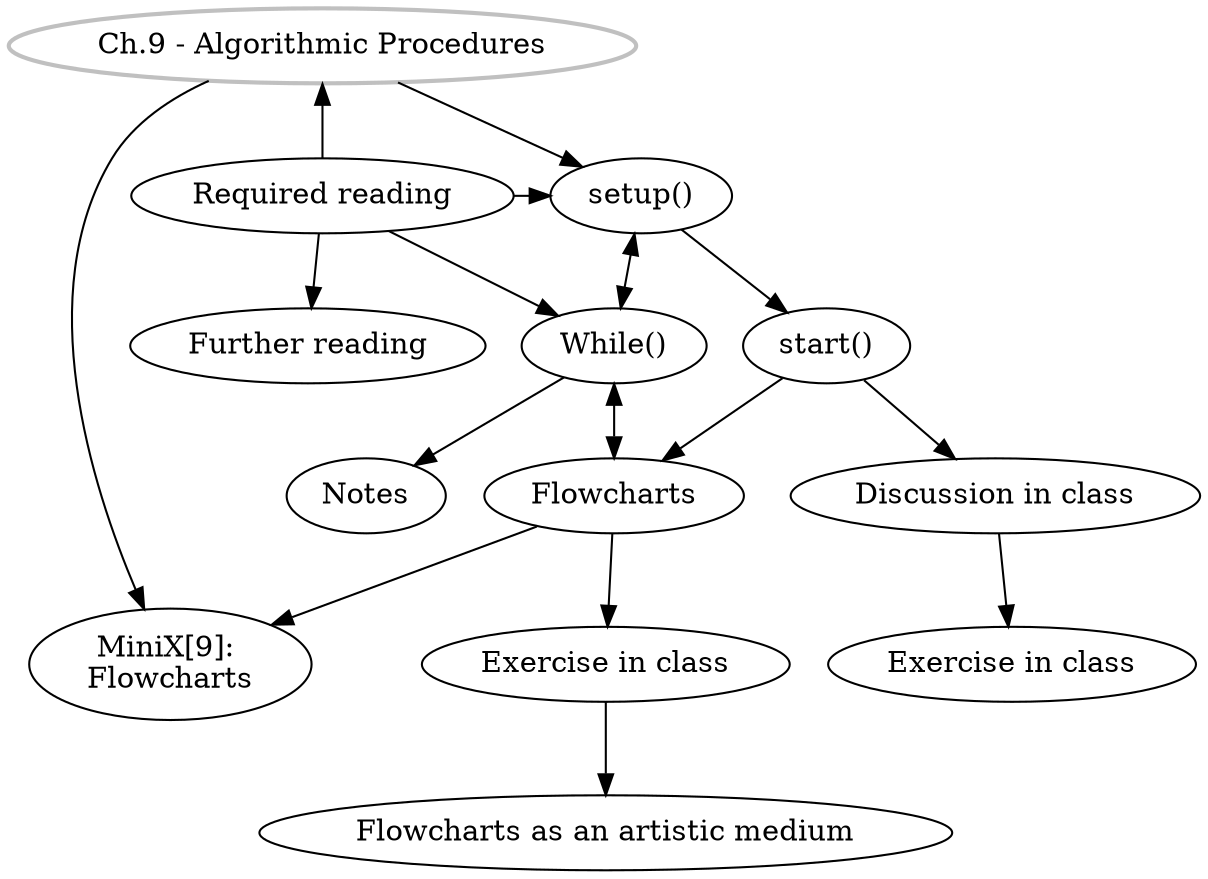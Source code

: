 digraph G {
//labels
GS [
label="Ch.9 - Algorithmic Procedures",
style=bold,
color=grey,
]

SU [label="setup()"]
ST [label="start()"]
DiC [label="Discussion in class"]
EiC [label="Exercise in class"]
FC [label="Flowcharts"]
EiC1 [label="Exercise in class"]
AM [label="Flowcharts as an artistic medium"]
MW [label="While()"]
MX [label="MiniX[9]: \nFlowcharts"]
RR [label="Required reading"]
FR [label="Further reading"]
Notes [label="Notes"]

//rank
{rank = same; RR, SU}

//graph
GS -> SU -> ST;
GS -> MX[minlen=3];
ST -> DiC -> EiC;
ST -> FC ;
FC -> EiC1 -> AM;
MW -> Notes;
MW -> FC[dir=both]
SU -> MW [dir=both];
RR -> GS, SU, MW;
FC -> MX;
RR -> FR;
}
